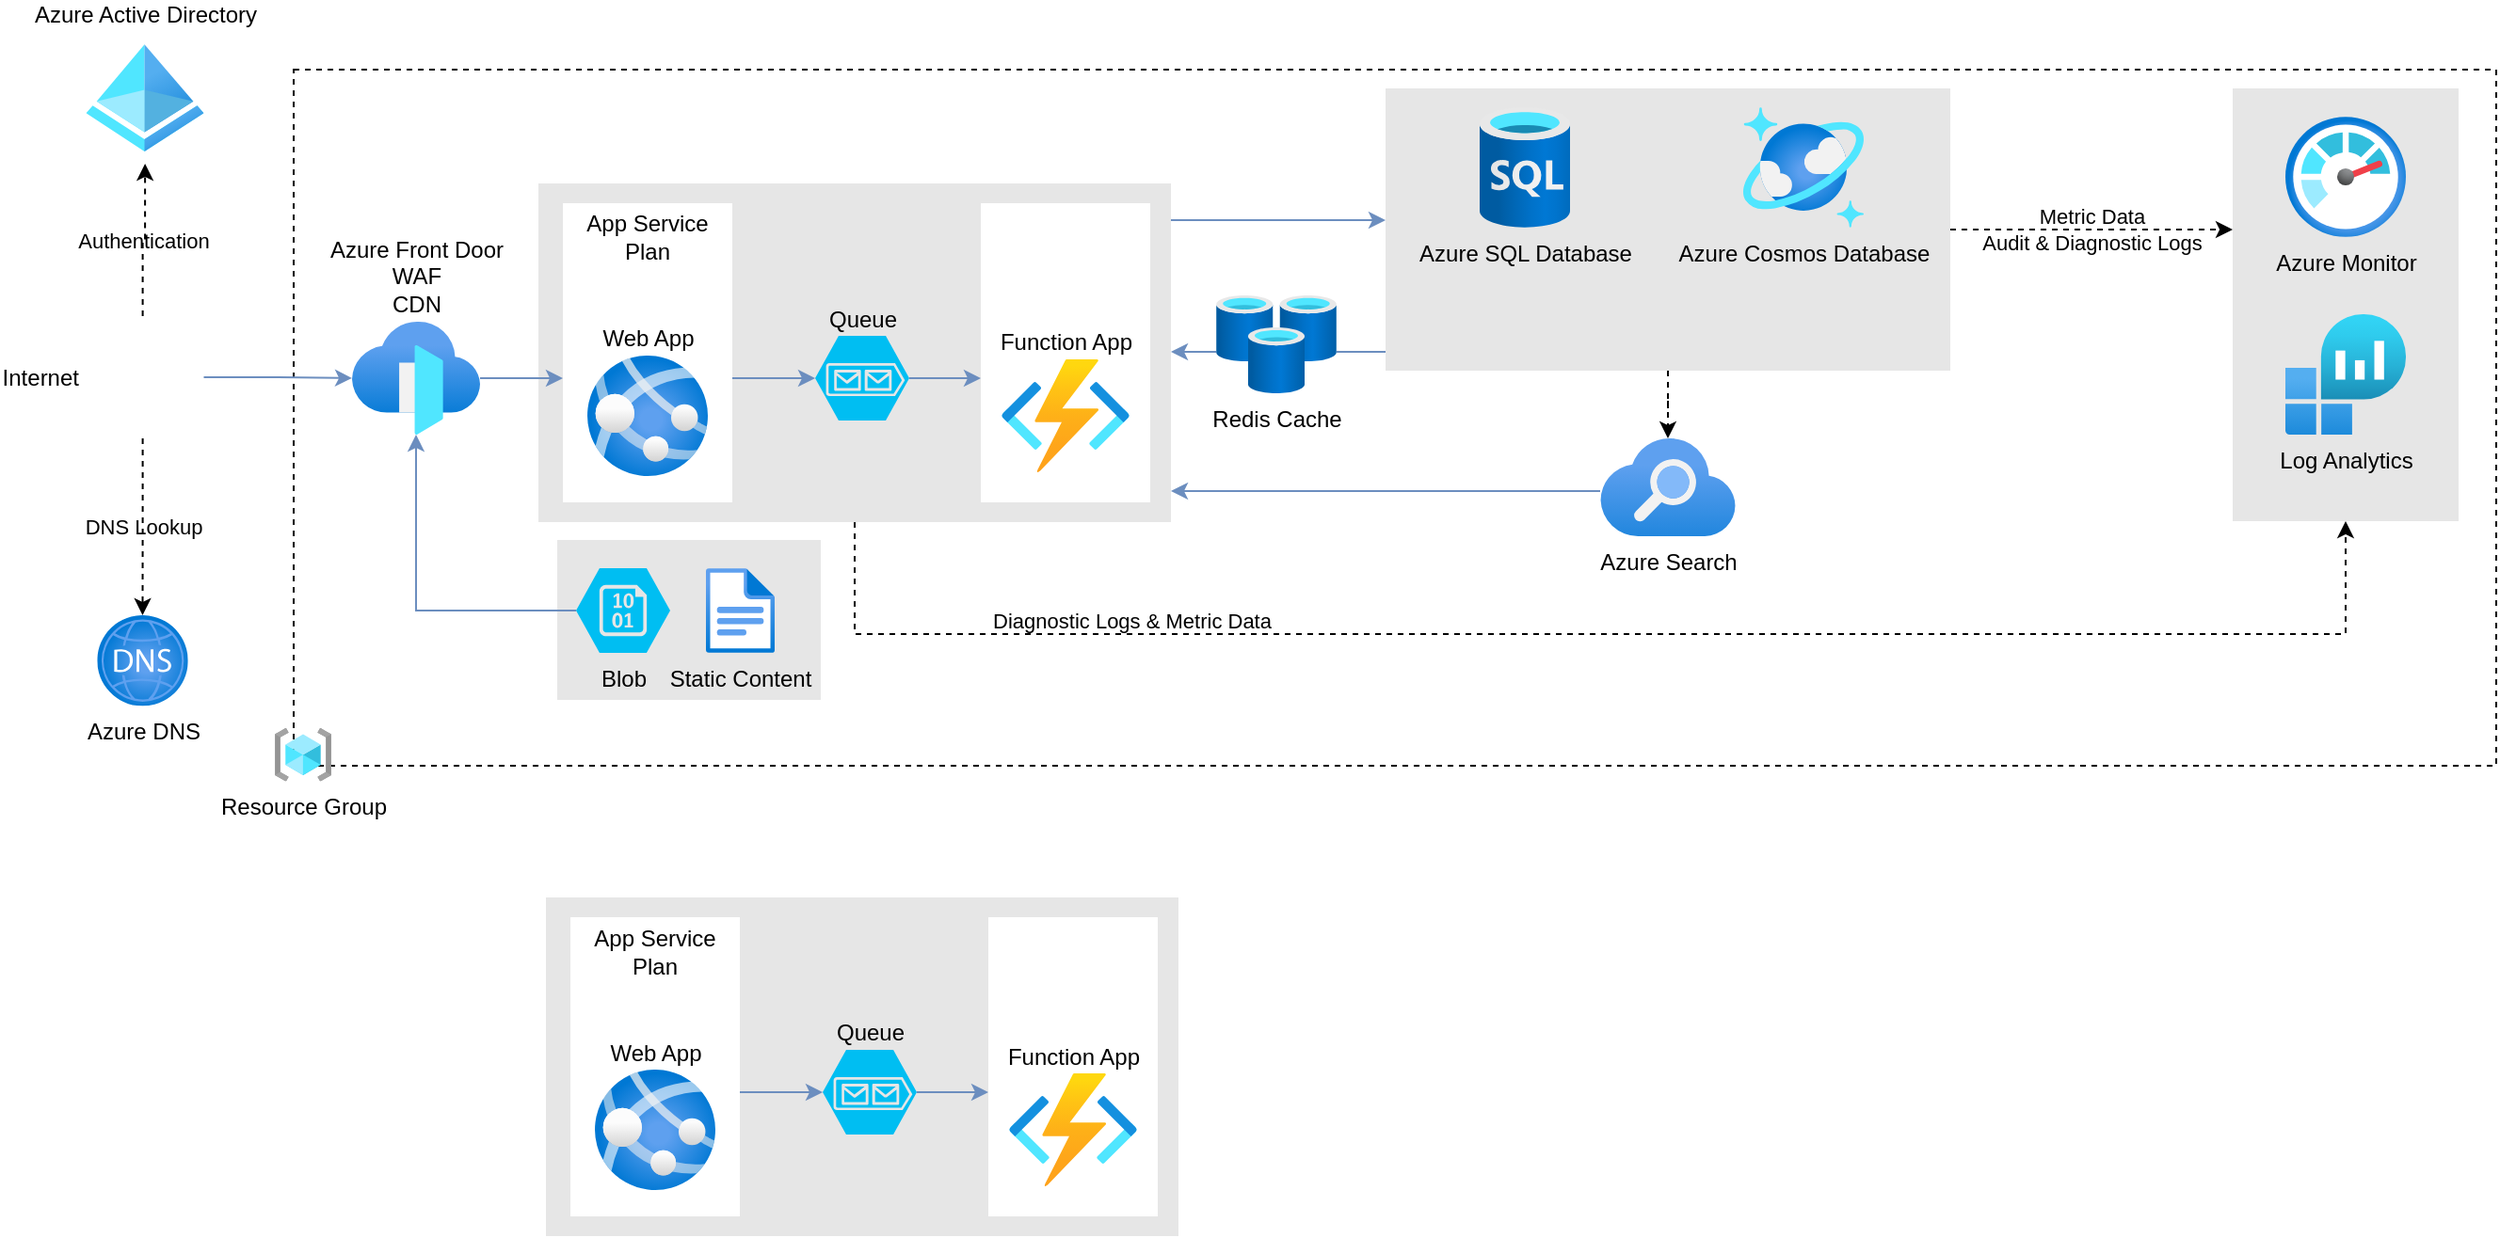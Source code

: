 <mxfile version="21.6.9" type="github">
  <diagram id="H16LoDxJAF7qzCahtl73" name="Page-1">
    <mxGraphModel dx="886" dy="1122" grid="1" gridSize="10" guides="1" tooltips="1" connect="1" arrows="1" fold="1" page="1" pageScale="1" pageWidth="827" pageHeight="1169" math="0" shadow="0">
      <root>
        <mxCell id="0" />
        <mxCell id="1" parent="0" />
        <mxCell id="rHMRhhfsmZjwr-JyM9iI-22" value="" style="rounded=0;whiteSpace=wrap;html=1;fillColor=none;dashed=1;labelBackgroundColor=none;" parent="1" vertex="1">
          <mxGeometry x="160" y="40" width="1170" height="370" as="geometry" />
        </mxCell>
        <mxCell id="rHMRhhfsmZjwr-JyM9iI-27" style="edgeStyle=orthogonalEdgeStyle;rounded=0;orthogonalLoop=1;jettySize=auto;html=1;dashed=1;labelBackgroundColor=none;" parent="1" source="rHMRhhfsmZjwr-JyM9iI-26" target="rHMRhhfsmZjwr-JyM9iI-19" edge="1">
          <mxGeometry relative="1" as="geometry" />
        </mxCell>
        <mxCell id="rHMRhhfsmZjwr-JyM9iI-30" style="edgeStyle=orthogonalEdgeStyle;rounded=0;orthogonalLoop=1;jettySize=auto;html=1;endArrow=none;endFill=0;fillColor=#dae8fc;strokeColor=#6c8ebf;labelBackgroundColor=none;" parent="1" source="rHMRhhfsmZjwr-JyM9iI-26" target="rHMRhhfsmZjwr-JyM9iI-20" edge="1">
          <mxGeometry relative="1" as="geometry">
            <Array as="points">
              <mxPoint x="730" y="190" />
              <mxPoint x="730" y="190" />
            </Array>
          </mxGeometry>
        </mxCell>
        <mxCell id="-X691ST315V3n6Ed_qC9-4" value="Metric Data&lt;br&gt;Audit &amp;amp; Diagnostic Logs" style="edgeStyle=orthogonalEdgeStyle;rounded=0;orthogonalLoop=1;jettySize=auto;html=1;labelBackgroundColor=none;dashed=1;" parent="1" source="rHMRhhfsmZjwr-JyM9iI-26" target="-X691ST315V3n6Ed_qC9-3" edge="1">
          <mxGeometry relative="1" as="geometry">
            <Array as="points">
              <mxPoint x="1110" y="125" />
              <mxPoint x="1110" y="125" />
            </Array>
          </mxGeometry>
        </mxCell>
        <mxCell id="rHMRhhfsmZjwr-JyM9iI-34" style="edgeStyle=orthogonalEdgeStyle;rounded=0;orthogonalLoop=1;jettySize=auto;html=1;fillColor=#dae8fc;strokeColor=#6c8ebf;labelBackgroundColor=none;" parent="1" source="rHMRhhfsmZjwr-JyM9iI-25" target="rHMRhhfsmZjwr-JyM9iI-26" edge="1">
          <mxGeometry relative="1" as="geometry">
            <Array as="points">
              <mxPoint x="710" y="120" />
              <mxPoint x="710" y="120" />
            </Array>
          </mxGeometry>
        </mxCell>
        <mxCell id="-X691ST315V3n6Ed_qC9-6" style="edgeStyle=orthogonalEdgeStyle;rounded=0;orthogonalLoop=1;jettySize=auto;html=1;dashed=1;labelBackgroundColor=none;entryX=0.5;entryY=1;entryDx=0;entryDy=0;" parent="1" source="rHMRhhfsmZjwr-JyM9iI-25" target="-X691ST315V3n6Ed_qC9-3" edge="1">
          <mxGeometry relative="1" as="geometry">
            <mxPoint x="1250" y="300" as="targetPoint" />
            <Array as="points">
              <mxPoint x="458" y="340" />
              <mxPoint x="1250" y="340" />
            </Array>
          </mxGeometry>
        </mxCell>
        <mxCell id="-X691ST315V3n6Ed_qC9-7" value="Diagnostic Logs &amp;amp; Metric Data" style="edgeLabel;html=1;align=center;verticalAlign=middle;resizable=0;points=[];labelBackgroundColor=none;" parent="-X691ST315V3n6Ed_qC9-6" vertex="1" connectable="0">
          <mxGeometry x="-0.561" relative="1" as="geometry">
            <mxPoint x="6" y="-7" as="offset" />
          </mxGeometry>
        </mxCell>
        <mxCell id="rHMRhhfsmZjwr-JyM9iI-25" value="" style="rounded=0;whiteSpace=wrap;html=1;dashed=1;labelBackgroundColor=none;fillColor=#E6E6E6;strokeColor=none;" parent="1" vertex="1">
          <mxGeometry x="290" y="100.5" width="336" height="180" as="geometry" />
        </mxCell>
        <mxCell id="rHMRhhfsmZjwr-JyM9iI-24" value="" style="rounded=0;whiteSpace=wrap;html=1;dashed=1;fillColor=#E6E6E6;strokeColor=none;labelBackgroundColor=none;" parent="1" vertex="1">
          <mxGeometry x="300" y="290" width="140" height="85" as="geometry" />
        </mxCell>
        <mxCell id="rHMRhhfsmZjwr-JyM9iI-1" value="Azure Active Directory" style="aspect=fixed;html=1;points=[];align=center;image;fontSize=12;image=img/lib/azure2/identity/Azure_Active_Directory.svg;fontFamily=Helvetica;fontColor=default;strokeColor=none;fillColor=#00BEF2;labelPosition=center;verticalLabelPosition=top;verticalAlign=bottom;labelBackgroundColor=none;" parent="1" vertex="1">
          <mxGeometry x="49.75" y="20" width="62.5" height="70" as="geometry" />
        </mxCell>
        <mxCell id="rHMRhhfsmZjwr-JyM9iI-5" value="DNS Lookup" style="edgeStyle=orthogonalEdgeStyle;rounded=0;orthogonalLoop=1;jettySize=auto;html=1;dashed=1;labelBackgroundColor=none;" parent="1" source="rHMRhhfsmZjwr-JyM9iI-3" target="rHMRhhfsmZjwr-JyM9iI-4" edge="1">
          <mxGeometry relative="1" as="geometry" />
        </mxCell>
        <mxCell id="rHMRhhfsmZjwr-JyM9iI-6" value="Authentication" style="edgeStyle=orthogonalEdgeStyle;rounded=0;orthogonalLoop=1;jettySize=auto;html=1;dashed=1;labelBackgroundColor=none;" parent="1" source="rHMRhhfsmZjwr-JyM9iI-3" target="rHMRhhfsmZjwr-JyM9iI-1" edge="1">
          <mxGeometry relative="1" as="geometry" />
        </mxCell>
        <mxCell id="rHMRhhfsmZjwr-JyM9iI-14" style="edgeStyle=orthogonalEdgeStyle;rounded=0;orthogonalLoop=1;jettySize=auto;html=1;fillColor=#dae8fc;strokeColor=#6c8ebf;labelBackgroundColor=none;" parent="1" source="rHMRhhfsmZjwr-JyM9iI-3" target="rHMRhhfsmZjwr-JyM9iI-7" edge="1">
          <mxGeometry relative="1" as="geometry" />
        </mxCell>
        <mxCell id="rHMRhhfsmZjwr-JyM9iI-3" value="Internet" style="shape=image;html=1;verticalAlign=middle;verticalLabelPosition=middle;labelBackgroundColor=none;imageAspect=0;aspect=fixed;image=https://cdn4.iconfinder.com/data/icons/for-your-interface-free-samples/128/Globe-128.png;labelPosition=left;align=right;" parent="1" vertex="1">
          <mxGeometry x="47.25" y="171" width="65" height="65" as="geometry" />
        </mxCell>
        <mxCell id="rHMRhhfsmZjwr-JyM9iI-4" value="Azure DNS" style="aspect=fixed;html=1;points=[];align=center;image;fontSize=12;image=img/lib/azure2/networking/DNS_Zones.svg;labelBackgroundColor=none;" parent="1" vertex="1">
          <mxGeometry x="55.63" y="330" width="48.25" height="48.25" as="geometry" />
        </mxCell>
        <mxCell id="rHMRhhfsmZjwr-JyM9iI-13" style="edgeStyle=orthogonalEdgeStyle;rounded=0;orthogonalLoop=1;jettySize=auto;html=1;fillColor=#dae8fc;strokeColor=#6c8ebf;labelBackgroundColor=none;" parent="1" source="rHMRhhfsmZjwr-JyM9iI-7" target="rHMRhhfsmZjwr-JyM9iI-28" edge="1">
          <mxGeometry relative="1" as="geometry">
            <Array as="points">
              <mxPoint x="290" y="204" />
              <mxPoint x="290" y="204" />
            </Array>
          </mxGeometry>
        </mxCell>
        <mxCell id="rHMRhhfsmZjwr-JyM9iI-7" value="Azure Front Door&lt;br&gt;WAF&lt;br&gt;CDN" style="aspect=fixed;html=1;points=[];align=center;image;fontSize=12;image=img/lib/azure2/networking/Front_Doors.svg;labelPosition=center;verticalLabelPosition=top;verticalAlign=bottom;labelBackgroundColor=none;" parent="1" vertex="1">
          <mxGeometry x="191" y="174" width="68" height="60" as="geometry" />
        </mxCell>
        <mxCell id="rHMRhhfsmZjwr-JyM9iI-11" style="edgeStyle=orthogonalEdgeStyle;rounded=0;orthogonalLoop=1;jettySize=auto;html=1;fillColor=#dae8fc;strokeColor=#6c8ebf;labelBackgroundColor=none;" parent="1" source="rHMRhhfsmZjwr-JyM9iI-28" target="rHMRhhfsmZjwr-JyM9iI-10" edge="1">
          <mxGeometry relative="1" as="geometry">
            <Array as="points">
              <mxPoint x="410" y="204" />
              <mxPoint x="410" y="204" />
            </Array>
          </mxGeometry>
        </mxCell>
        <mxCell id="rHMRhhfsmZjwr-JyM9iI-12" style="edgeStyle=orthogonalEdgeStyle;rounded=0;orthogonalLoop=1;jettySize=auto;html=1;fillColor=#dae8fc;strokeColor=#6c8ebf;labelBackgroundColor=none;" parent="1" source="rHMRhhfsmZjwr-JyM9iI-10" target="rHMRhhfsmZjwr-JyM9iI-29" edge="1">
          <mxGeometry relative="1" as="geometry">
            <Array as="points">
              <mxPoint x="520" y="204" />
              <mxPoint x="520" y="204" />
            </Array>
          </mxGeometry>
        </mxCell>
        <mxCell id="rHMRhhfsmZjwr-JyM9iI-10" value="Queue" style="verticalLabelPosition=top;html=1;verticalAlign=bottom;align=center;strokeColor=none;fillColor=#00BEF2;shape=mxgraph.azure.storage_queue;labelPosition=center;labelBackgroundColor=none;" parent="1" vertex="1">
          <mxGeometry x="437" y="181.5" width="50" height="45" as="geometry" />
        </mxCell>
        <mxCell id="rHMRhhfsmZjwr-JyM9iI-16" style="edgeStyle=orthogonalEdgeStyle;rounded=0;orthogonalLoop=1;jettySize=auto;html=1;fillColor=#dae8fc;strokeColor=#6c8ebf;labelBackgroundColor=none;" parent="1" source="rHMRhhfsmZjwr-JyM9iI-15" target="rHMRhhfsmZjwr-JyM9iI-7" edge="1">
          <mxGeometry relative="1" as="geometry" />
        </mxCell>
        <mxCell id="rHMRhhfsmZjwr-JyM9iI-15" value="Blob" style="verticalLabelPosition=bottom;html=1;verticalAlign=top;align=center;strokeColor=none;fillColor=#00BEF2;shape=mxgraph.azure.storage_blob;labelBackgroundColor=none;" parent="1" vertex="1">
          <mxGeometry x="310" y="305" width="50" height="45" as="geometry" />
        </mxCell>
        <mxCell id="rHMRhhfsmZjwr-JyM9iI-35" style="edgeStyle=orthogonalEdgeStyle;rounded=0;orthogonalLoop=1;jettySize=auto;html=1;fillColor=#dae8fc;strokeColor=#6c8ebf;labelBackgroundColor=none;" parent="1" source="rHMRhhfsmZjwr-JyM9iI-19" target="rHMRhhfsmZjwr-JyM9iI-25" edge="1">
          <mxGeometry relative="1" as="geometry">
            <Array as="points">
              <mxPoint x="680" y="264" />
              <mxPoint x="680" y="264" />
            </Array>
          </mxGeometry>
        </mxCell>
        <mxCell id="rHMRhhfsmZjwr-JyM9iI-19" value="Azure Search" style="aspect=fixed;html=1;points=[];align=center;image;fontSize=12;image=img/lib/azure2/app_services/Search_Services.svg;labelBackgroundColor=none;" parent="1" vertex="1">
          <mxGeometry x="854" y="236" width="72" height="52" as="geometry" />
        </mxCell>
        <mxCell id="rHMRhhfsmZjwr-JyM9iI-31" style="rounded=0;orthogonalLoop=1;jettySize=auto;html=1;edgeStyle=orthogonalEdgeStyle;fillColor=#dae8fc;strokeColor=#6c8ebf;labelBackgroundColor=none;" parent="1" source="rHMRhhfsmZjwr-JyM9iI-20" target="rHMRhhfsmZjwr-JyM9iI-25" edge="1">
          <mxGeometry relative="1" as="geometry">
            <Array as="points">
              <mxPoint x="640" y="190" />
              <mxPoint x="640" y="190" />
            </Array>
          </mxGeometry>
        </mxCell>
        <mxCell id="rHMRhhfsmZjwr-JyM9iI-20" value="Redis Cache" style="aspect=fixed;html=1;points=[];align=center;image;fontSize=12;image=img/lib/azure2/databases/Cache_Redis.svg;labelBackgroundColor=none;" parent="1" vertex="1">
          <mxGeometry x="650" y="160" width="64" height="52" as="geometry" />
        </mxCell>
        <mxCell id="rHMRhhfsmZjwr-JyM9iI-21" value="Static Content" style="aspect=fixed;html=1;points=[];align=center;image;fontSize=12;image=img/lib/azure2/general/File.svg;labelBackgroundColor=none;" parent="1" vertex="1">
          <mxGeometry x="379" y="305" width="36.51" height="45" as="geometry" />
        </mxCell>
        <mxCell id="rHMRhhfsmZjwr-JyM9iI-23" value="Resource Group" style="aspect=fixed;html=1;points=[];align=center;image;fontSize=12;image=img/lib/azure2/general/Resource_Groups.svg;dashed=1;fillColor=none;labelBackgroundColor=none;" parent="1" vertex="1">
          <mxGeometry x="150" y="390" width="30" height="28.24" as="geometry" />
        </mxCell>
        <mxCell id="rHMRhhfsmZjwr-JyM9iI-32" value="" style="group;labelBackgroundColor=none;strokeColor=none;" parent="1" vertex="1" connectable="0">
          <mxGeometry x="525" y="111" width="90" height="159" as="geometry" />
        </mxCell>
        <mxCell id="rHMRhhfsmZjwr-JyM9iI-29" value="" style="rounded=0;whiteSpace=wrap;html=1;dashed=1;labelBackgroundColor=none;fillColor=#FFFFFF;labelPosition=center;verticalLabelPosition=top;align=center;verticalAlign=bottom;spacingTop=0;spacingBottom=-35;strokeColor=none;" parent="rHMRhhfsmZjwr-JyM9iI-32" vertex="1">
          <mxGeometry width="90" height="159" as="geometry" />
        </mxCell>
        <mxCell id="rHMRhhfsmZjwr-JyM9iI-9" value="Function App" style="aspect=fixed;html=1;points=[];align=center;image;fontSize=12;image=img/lib/azure2/compute/Function_Apps.svg;labelPosition=center;verticalLabelPosition=top;verticalAlign=bottom;labelBackgroundColor=none;" parent="rHMRhhfsmZjwr-JyM9iI-32" vertex="1">
          <mxGeometry x="11" y="83" width="68" height="60" as="geometry" />
        </mxCell>
        <mxCell id="rHMRhhfsmZjwr-JyM9iI-33" value="" style="group;labelBackgroundColor=none;strokeColor=none;" parent="1" vertex="1" connectable="0">
          <mxGeometry x="303" y="111" width="90" height="159" as="geometry" />
        </mxCell>
        <mxCell id="rHMRhhfsmZjwr-JyM9iI-28" value="App Service Plan" style="rounded=0;whiteSpace=wrap;html=1;dashed=1;labelBackgroundColor=none;fillColor=#FFFFFF;labelPosition=center;verticalLabelPosition=top;align=center;verticalAlign=bottom;spacingTop=0;spacingBottom=-35;strokeColor=none;" parent="rHMRhhfsmZjwr-JyM9iI-33" vertex="1">
          <mxGeometry width="90" height="159" as="geometry" />
        </mxCell>
        <mxCell id="rHMRhhfsmZjwr-JyM9iI-8" value="Web App" style="aspect=fixed;html=1;points=[];align=center;image;fontSize=12;image=img/lib/azure2/compute/App_Services.svg;labelPosition=center;verticalLabelPosition=top;verticalAlign=bottom;labelBackgroundColor=none;" parent="rHMRhhfsmZjwr-JyM9iI-33" vertex="1">
          <mxGeometry x="13" y="81" width="64" height="64" as="geometry" />
        </mxCell>
        <mxCell id="-X691ST315V3n6Ed_qC9-5" value="" style="group;labelBackgroundColor=none;strokeColor=none;" parent="1" vertex="1" connectable="0">
          <mxGeometry x="1190" y="50" width="120" height="230" as="geometry" />
        </mxCell>
        <mxCell id="-X691ST315V3n6Ed_qC9-3" value="" style="rounded=0;whiteSpace=wrap;html=1;dashed=1;labelBackgroundColor=none;fillColor=#E6E6E6;strokeColor=none;" parent="-X691ST315V3n6Ed_qC9-5" vertex="1">
          <mxGeometry width="120" height="230" as="geometry" />
        </mxCell>
        <mxCell id="-X691ST315V3n6Ed_qC9-1" value="Azure Monitor" style="aspect=fixed;html=1;points=[];align=center;image;fontSize=12;image=img/lib/azure2/management_governance/Monitor.svg;dashed=1;labelBackgroundColor=none;fillColor=#FFFFFF;" parent="-X691ST315V3n6Ed_qC9-5" vertex="1">
          <mxGeometry x="28" y="15" width="64" height="64" as="geometry" />
        </mxCell>
        <mxCell id="-X691ST315V3n6Ed_qC9-2" value="Log Analytics" style="aspect=fixed;html=1;points=[];align=center;image;fontSize=12;image=img/lib/azure2/analytics/Log_Analytics_Workspaces.svg;dashed=1;labelBackgroundColor=none;fillColor=#FFFFFF;" parent="-X691ST315V3n6Ed_qC9-5" vertex="1">
          <mxGeometry x="28" y="120" width="64" height="64" as="geometry" />
        </mxCell>
        <mxCell id="-X691ST315V3n6Ed_qC9-8" value="" style="group;labelBackgroundColor=none;strokeColor=none;" parent="1" vertex="1" connectable="0">
          <mxGeometry x="740" y="50" width="300" height="150" as="geometry" />
        </mxCell>
        <mxCell id="rHMRhhfsmZjwr-JyM9iI-26" value="" style="rounded=0;whiteSpace=wrap;html=1;dashed=1;labelBackgroundColor=none;fillColor=#E6E6E6;strokeColor=none;" parent="-X691ST315V3n6Ed_qC9-8" vertex="1">
          <mxGeometry width="300" height="150" as="geometry" />
        </mxCell>
        <mxCell id="rHMRhhfsmZjwr-JyM9iI-17" value="Azure SQL Database" style="aspect=fixed;html=1;points=[];align=center;image;fontSize=12;image=img/lib/azure2/databases/SQL_Database.svg;labelBackgroundColor=none;" parent="-X691ST315V3n6Ed_qC9-8" vertex="1">
          <mxGeometry x="50" y="10" width="48" height="64" as="geometry" />
        </mxCell>
        <mxCell id="rHMRhhfsmZjwr-JyM9iI-18" value="Azure Cosmos Database" style="aspect=fixed;html=1;points=[];align=center;image;fontSize=12;image=img/lib/azure2/databases/Azure_Cosmos_DB.svg;labelBackgroundColor=none;" parent="-X691ST315V3n6Ed_qC9-8" vertex="1">
          <mxGeometry x="190" y="10" width="64" height="64" as="geometry" />
        </mxCell>
        <mxCell id="X5ZwWqdyRUsjHiMsH3oK-1" value="" style="rounded=0;whiteSpace=wrap;html=1;dashed=1;labelBackgroundColor=none;fillColor=#E6E6E6;strokeColor=none;" parent="1" vertex="1">
          <mxGeometry x="294" y="480" width="336" height="180" as="geometry" />
        </mxCell>
        <mxCell id="X5ZwWqdyRUsjHiMsH3oK-2" style="edgeStyle=orthogonalEdgeStyle;rounded=0;orthogonalLoop=1;jettySize=auto;html=1;fillColor=#dae8fc;strokeColor=#6c8ebf;labelBackgroundColor=none;" parent="1" source="X5ZwWqdyRUsjHiMsH3oK-9" target="X5ZwWqdyRUsjHiMsH3oK-4" edge="1">
          <mxGeometry relative="1" as="geometry">
            <Array as="points">
              <mxPoint x="414" y="583.5" />
              <mxPoint x="414" y="583.5" />
            </Array>
          </mxGeometry>
        </mxCell>
        <mxCell id="X5ZwWqdyRUsjHiMsH3oK-3" style="edgeStyle=orthogonalEdgeStyle;rounded=0;orthogonalLoop=1;jettySize=auto;html=1;fillColor=#dae8fc;strokeColor=#6c8ebf;labelBackgroundColor=none;" parent="1" source="X5ZwWqdyRUsjHiMsH3oK-4" target="X5ZwWqdyRUsjHiMsH3oK-6" edge="1">
          <mxGeometry relative="1" as="geometry">
            <Array as="points">
              <mxPoint x="524" y="583.5" />
              <mxPoint x="524" y="583.5" />
            </Array>
          </mxGeometry>
        </mxCell>
        <mxCell id="X5ZwWqdyRUsjHiMsH3oK-4" value="Queue" style="verticalLabelPosition=top;html=1;verticalAlign=bottom;align=center;strokeColor=none;fillColor=#00BEF2;shape=mxgraph.azure.storage_queue;labelPosition=center;labelBackgroundColor=none;" parent="1" vertex="1">
          <mxGeometry x="441" y="561" width="50" height="45" as="geometry" />
        </mxCell>
        <mxCell id="X5ZwWqdyRUsjHiMsH3oK-5" value="" style="group;labelBackgroundColor=none;strokeColor=none;" parent="1" vertex="1" connectable="0">
          <mxGeometry x="529" y="490.5" width="90" height="159" as="geometry" />
        </mxCell>
        <mxCell id="X5ZwWqdyRUsjHiMsH3oK-6" value="" style="rounded=0;whiteSpace=wrap;html=1;dashed=1;labelBackgroundColor=none;fillColor=#FFFFFF;labelPosition=center;verticalLabelPosition=top;align=center;verticalAlign=bottom;spacingTop=0;spacingBottom=-35;strokeColor=none;" parent="X5ZwWqdyRUsjHiMsH3oK-5" vertex="1">
          <mxGeometry width="90" height="159" as="geometry" />
        </mxCell>
        <mxCell id="X5ZwWqdyRUsjHiMsH3oK-7" value="Function App" style="aspect=fixed;html=1;points=[];align=center;image;fontSize=12;image=img/lib/azure2/compute/Function_Apps.svg;labelPosition=center;verticalLabelPosition=top;verticalAlign=bottom;labelBackgroundColor=none;" parent="X5ZwWqdyRUsjHiMsH3oK-5" vertex="1">
          <mxGeometry x="11" y="83" width="68" height="60" as="geometry" />
        </mxCell>
        <mxCell id="X5ZwWqdyRUsjHiMsH3oK-8" value="" style="group;labelBackgroundColor=none;strokeColor=none;" parent="1" vertex="1" connectable="0">
          <mxGeometry x="307" y="490.5" width="90" height="159" as="geometry" />
        </mxCell>
        <mxCell id="X5ZwWqdyRUsjHiMsH3oK-9" value="App Service Plan" style="rounded=0;whiteSpace=wrap;html=1;dashed=1;labelBackgroundColor=none;fillColor=#FFFFFF;labelPosition=center;verticalLabelPosition=top;align=center;verticalAlign=bottom;spacingTop=0;spacingBottom=-35;strokeColor=none;" parent="X5ZwWqdyRUsjHiMsH3oK-8" vertex="1">
          <mxGeometry width="90" height="159" as="geometry" />
        </mxCell>
        <mxCell id="X5ZwWqdyRUsjHiMsH3oK-10" value="Web App" style="aspect=fixed;html=1;points=[];align=center;image;fontSize=12;image=img/lib/azure2/compute/App_Services.svg;labelPosition=center;verticalLabelPosition=top;verticalAlign=bottom;labelBackgroundColor=none;" parent="X5ZwWqdyRUsjHiMsH3oK-8" vertex="1">
          <mxGeometry x="13" y="81" width="64" height="64" as="geometry" />
        </mxCell>
      </root>
    </mxGraphModel>
  </diagram>
</mxfile>
